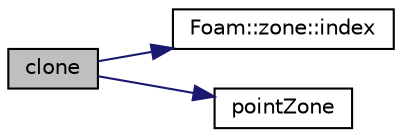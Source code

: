 digraph "clone"
{
  bgcolor="transparent";
  edge [fontname="Helvetica",fontsize="10",labelfontname="Helvetica",labelfontsize="10"];
  node [fontname="Helvetica",fontsize="10",shape=record];
  rankdir="LR";
  Node1 [label="clone",height=0.2,width=0.4,color="black", fillcolor="grey75", style="filled", fontcolor="black"];
  Node1 -> Node2 [color="midnightblue",fontsize="10",style="solid",fontname="Helvetica"];
  Node2 [label="Foam::zone::index",height=0.2,width=0.4,color="black",URL="$a02895.html#a7d1e8acadb27bd2b4e61457d47b71b6f",tooltip="Return the index of this zone in zone list. "];
  Node1 -> Node3 [color="midnightblue",fontsize="10",style="solid",fontname="Helvetica"];
  Node3 [label="pointZone",height=0.2,width=0.4,color="black",URL="$a01904.html#a62a1edc39bbf859611a3e5af355dfe9d",tooltip="Disallow default bitwise copy construct. "];
}
